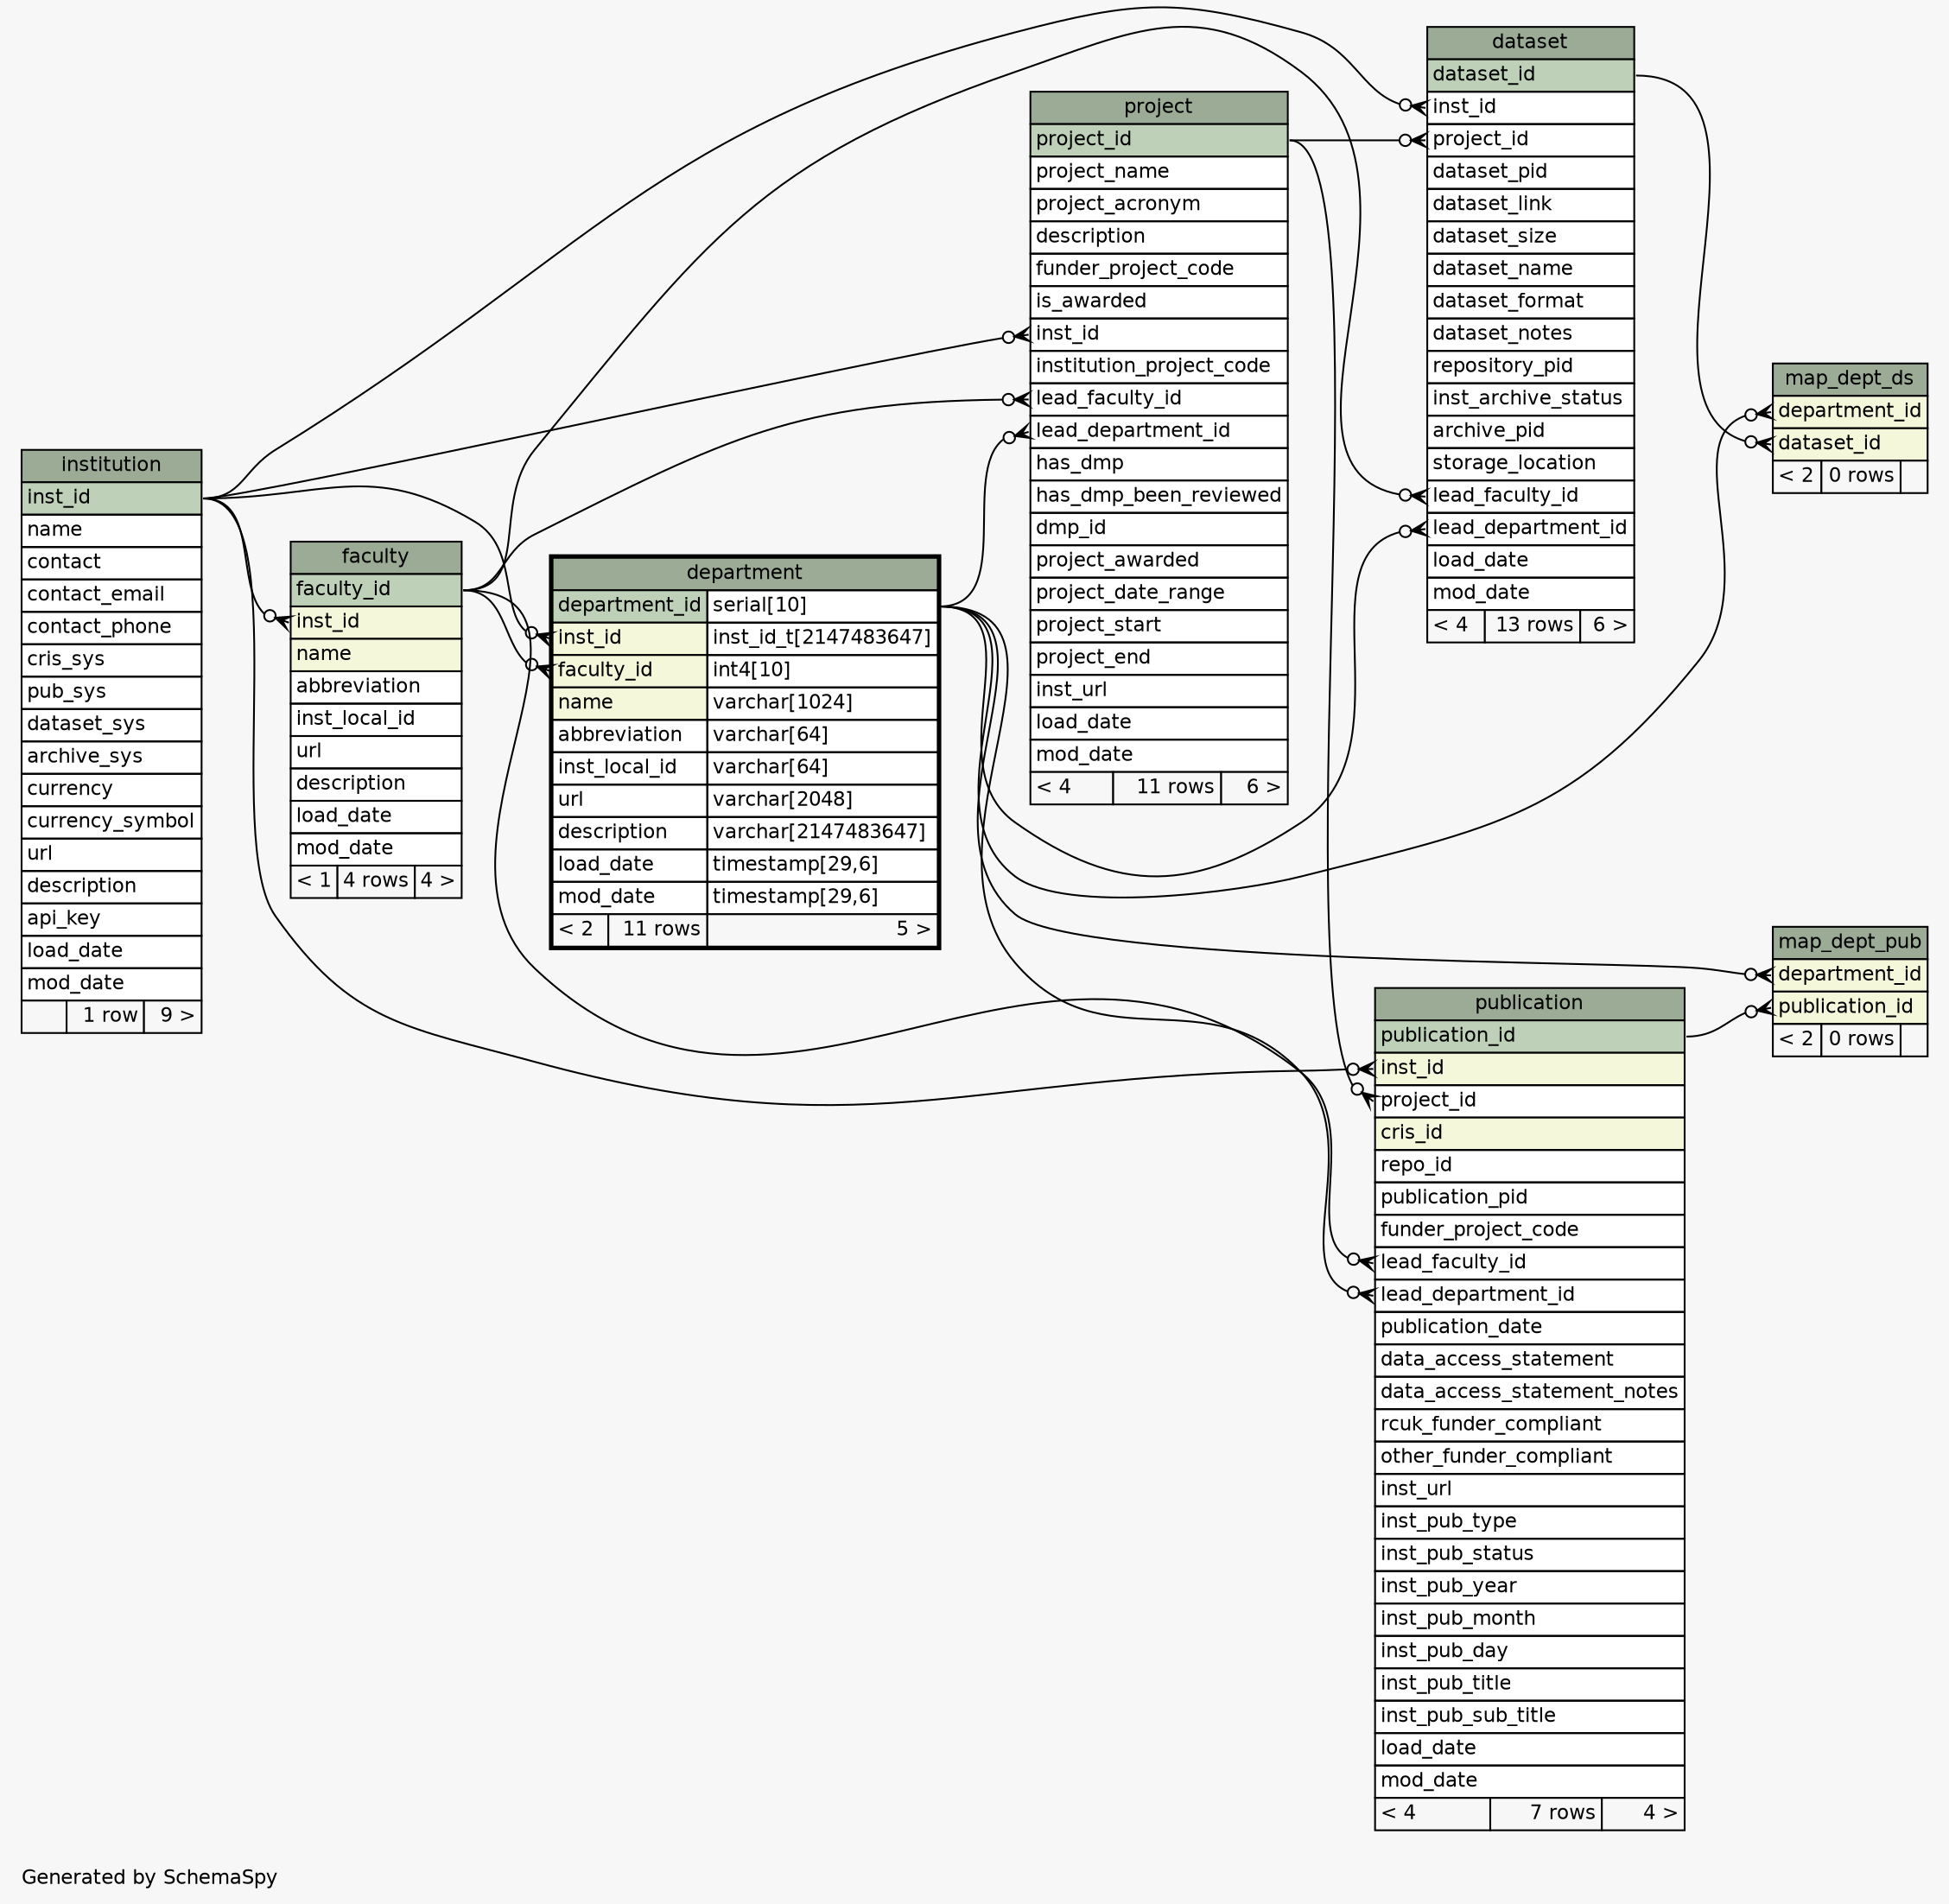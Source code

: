 // dot 2.36.0 on Linux 3.13.0-63-generic
// SchemaSpy rev 590
digraph "oneDegreeRelationshipsDiagram" {
  graph [
    rankdir="RL"
    bgcolor="#f7f7f7"
    label="\nGenerated by SchemaSpy"
    labeljust="l"
    nodesep="0.18"
    ranksep="0.46"
    fontname="Helvetica"
    fontsize="11"
  ];
  node [
    fontname="Helvetica"
    fontsize="11"
    shape="plaintext"
  ];
  edge [
    arrowsize="0.8"
  ];
  "dataset":"inst_id":w -> "institution":"inst_id":e [arrowhead=none dir=back arrowtail=crowodot];
  "dataset":"lead_department_id":w -> "department":"department_id.type":e [arrowhead=none dir=back arrowtail=crowodot];
  "dataset":"lead_faculty_id":w -> "faculty":"faculty_id":e [arrowhead=none dir=back arrowtail=crowodot];
  "dataset":"project_id":w -> "project":"project_id":e [arrowhead=none dir=back arrowtail=crowodot];
  "department":"faculty_id":w -> "faculty":"faculty_id":e [arrowhead=none dir=back arrowtail=crowodot];
  "department":"inst_id":w -> "institution":"inst_id":e [arrowhead=none dir=back arrowtail=crowodot];
  "faculty":"inst_id":w -> "institution":"inst_id":e [arrowhead=none dir=back arrowtail=crowodot];
  "map_dept_ds":"dataset_id":w -> "dataset":"dataset_id":e [arrowhead=none dir=back arrowtail=crowodot];
  "map_dept_ds":"department_id":w -> "department":"department_id.type":e [arrowhead=none dir=back arrowtail=crowodot];
  "map_dept_pub":"department_id":w -> "department":"department_id.type":e [arrowhead=none dir=back arrowtail=crowodot];
  "map_dept_pub":"publication_id":w -> "publication":"publication_id":e [arrowhead=none dir=back arrowtail=crowodot];
  "project":"inst_id":w -> "institution":"inst_id":e [arrowhead=none dir=back arrowtail=crowodot];
  "project":"lead_department_id":w -> "department":"department_id.type":e [arrowhead=none dir=back arrowtail=crowodot];
  "project":"lead_faculty_id":w -> "faculty":"faculty_id":e [arrowhead=none dir=back arrowtail=crowodot];
  "publication":"inst_id":w -> "institution":"inst_id":e [arrowhead=none dir=back arrowtail=crowodot];
  "publication":"lead_department_id":w -> "department":"department_id.type":e [arrowhead=none dir=back arrowtail=crowodot];
  "publication":"lead_faculty_id":w -> "faculty":"faculty_id":e [arrowhead=none dir=back arrowtail=crowodot];
  "publication":"project_id":w -> "project":"project_id":e [arrowhead=none dir=back arrowtail=crowodot];
  "dataset" [
    label=<
    <TABLE BORDER="0" CELLBORDER="1" CELLSPACING="0" BGCOLOR="#ffffff">
      <TR><TD COLSPAN="3" BGCOLOR="#9bab96" ALIGN="CENTER">dataset</TD></TR>
      <TR><TD PORT="dataset_id" COLSPAN="3" BGCOLOR="#bed1b8" ALIGN="LEFT">dataset_id</TD></TR>
      <TR><TD PORT="inst_id" COLSPAN="3" ALIGN="LEFT">inst_id</TD></TR>
      <TR><TD PORT="project_id" COLSPAN="3" ALIGN="LEFT">project_id</TD></TR>
      <TR><TD PORT="dataset_pid" COLSPAN="3" ALIGN="LEFT">dataset_pid</TD></TR>
      <TR><TD PORT="dataset_link" COLSPAN="3" ALIGN="LEFT">dataset_link</TD></TR>
      <TR><TD PORT="dataset_size" COLSPAN="3" ALIGN="LEFT">dataset_size</TD></TR>
      <TR><TD PORT="dataset_name" COLSPAN="3" ALIGN="LEFT">dataset_name</TD></TR>
      <TR><TD PORT="dataset_format" COLSPAN="3" ALIGN="LEFT">dataset_format</TD></TR>
      <TR><TD PORT="dataset_notes" COLSPAN="3" ALIGN="LEFT">dataset_notes</TD></TR>
      <TR><TD PORT="repository_pid" COLSPAN="3" ALIGN="LEFT">repository_pid</TD></TR>
      <TR><TD PORT="inst_archive_status" COLSPAN="3" ALIGN="LEFT">inst_archive_status</TD></TR>
      <TR><TD PORT="archive_pid" COLSPAN="3" ALIGN="LEFT">archive_pid</TD></TR>
      <TR><TD PORT="storage_location" COLSPAN="3" ALIGN="LEFT">storage_location</TD></TR>
      <TR><TD PORT="lead_faculty_id" COLSPAN="3" ALIGN="LEFT">lead_faculty_id</TD></TR>
      <TR><TD PORT="lead_department_id" COLSPAN="3" ALIGN="LEFT">lead_department_id</TD></TR>
      <TR><TD PORT="load_date" COLSPAN="3" ALIGN="LEFT">load_date</TD></TR>
      <TR><TD PORT="mod_date" COLSPAN="3" ALIGN="LEFT">mod_date</TD></TR>
      <TR><TD ALIGN="LEFT" BGCOLOR="#f7f7f7">&lt; 4</TD><TD ALIGN="RIGHT" BGCOLOR="#f7f7f7">13 rows</TD><TD ALIGN="RIGHT" BGCOLOR="#f7f7f7">6 &gt;</TD></TR>
    </TABLE>>
    URL="dataset.html"
    tooltip="dataset"
  ];
  "department" [
    label=<
    <TABLE BORDER="2" CELLBORDER="1" CELLSPACING="0" BGCOLOR="#ffffff">
      <TR><TD COLSPAN="3" BGCOLOR="#9bab96" ALIGN="CENTER">department</TD></TR>
      <TR><TD PORT="department_id" COLSPAN="2" BGCOLOR="#bed1b8" ALIGN="LEFT">department_id</TD><TD PORT="department_id.type" ALIGN="LEFT">serial[10]</TD></TR>
      <TR><TD PORT="inst_id" COLSPAN="2" BGCOLOR="#f4f7da" ALIGN="LEFT">inst_id</TD><TD PORT="inst_id.type" ALIGN="LEFT">inst_id_t[2147483647]</TD></TR>
      <TR><TD PORT="faculty_id" COLSPAN="2" BGCOLOR="#f4f7da" ALIGN="LEFT">faculty_id</TD><TD PORT="faculty_id.type" ALIGN="LEFT">int4[10]</TD></TR>
      <TR><TD PORT="name" COLSPAN="2" BGCOLOR="#f4f7da" ALIGN="LEFT">name</TD><TD PORT="name.type" ALIGN="LEFT">varchar[1024]</TD></TR>
      <TR><TD PORT="abbreviation" COLSPAN="2" ALIGN="LEFT">abbreviation</TD><TD PORT="abbreviation.type" ALIGN="LEFT">varchar[64]</TD></TR>
      <TR><TD PORT="inst_local_id" COLSPAN="2" ALIGN="LEFT">inst_local_id</TD><TD PORT="inst_local_id.type" ALIGN="LEFT">varchar[64]</TD></TR>
      <TR><TD PORT="url" COLSPAN="2" ALIGN="LEFT">url</TD><TD PORT="url.type" ALIGN="LEFT">varchar[2048]</TD></TR>
      <TR><TD PORT="description" COLSPAN="2" ALIGN="LEFT">description</TD><TD PORT="description.type" ALIGN="LEFT">varchar[2147483647]</TD></TR>
      <TR><TD PORT="load_date" COLSPAN="2" ALIGN="LEFT">load_date</TD><TD PORT="load_date.type" ALIGN="LEFT">timestamp[29,6]</TD></TR>
      <TR><TD PORT="mod_date" COLSPAN="2" ALIGN="LEFT">mod_date</TD><TD PORT="mod_date.type" ALIGN="LEFT">timestamp[29,6]</TD></TR>
      <TR><TD ALIGN="LEFT" BGCOLOR="#f7f7f7">&lt; 2</TD><TD ALIGN="RIGHT" BGCOLOR="#f7f7f7">11 rows</TD><TD ALIGN="RIGHT" BGCOLOR="#f7f7f7">5 &gt;</TD></TR>
    </TABLE>>
    URL="department.html"
    tooltip="department"
  ];
  "faculty" [
    label=<
    <TABLE BORDER="0" CELLBORDER="1" CELLSPACING="0" BGCOLOR="#ffffff">
      <TR><TD COLSPAN="3" BGCOLOR="#9bab96" ALIGN="CENTER">faculty</TD></TR>
      <TR><TD PORT="faculty_id" COLSPAN="3" BGCOLOR="#bed1b8" ALIGN="LEFT">faculty_id</TD></TR>
      <TR><TD PORT="inst_id" COLSPAN="3" BGCOLOR="#f4f7da" ALIGN="LEFT">inst_id</TD></TR>
      <TR><TD PORT="name" COLSPAN="3" BGCOLOR="#f4f7da" ALIGN="LEFT">name</TD></TR>
      <TR><TD PORT="abbreviation" COLSPAN="3" ALIGN="LEFT">abbreviation</TD></TR>
      <TR><TD PORT="inst_local_id" COLSPAN="3" ALIGN="LEFT">inst_local_id</TD></TR>
      <TR><TD PORT="url" COLSPAN="3" ALIGN="LEFT">url</TD></TR>
      <TR><TD PORT="description" COLSPAN="3" ALIGN="LEFT">description</TD></TR>
      <TR><TD PORT="load_date" COLSPAN="3" ALIGN="LEFT">load_date</TD></TR>
      <TR><TD PORT="mod_date" COLSPAN="3" ALIGN="LEFT">mod_date</TD></TR>
      <TR><TD ALIGN="LEFT" BGCOLOR="#f7f7f7">&lt; 1</TD><TD ALIGN="RIGHT" BGCOLOR="#f7f7f7">4 rows</TD><TD ALIGN="RIGHT" BGCOLOR="#f7f7f7">4 &gt;</TD></TR>
    </TABLE>>
    URL="faculty.html"
    tooltip="faculty"
  ];
  "institution" [
    label=<
    <TABLE BORDER="0" CELLBORDER="1" CELLSPACING="0" BGCOLOR="#ffffff">
      <TR><TD COLSPAN="3" BGCOLOR="#9bab96" ALIGN="CENTER">institution</TD></TR>
      <TR><TD PORT="inst_id" COLSPAN="3" BGCOLOR="#bed1b8" ALIGN="LEFT">inst_id</TD></TR>
      <TR><TD PORT="name" COLSPAN="3" ALIGN="LEFT">name</TD></TR>
      <TR><TD PORT="contact" COLSPAN="3" ALIGN="LEFT">contact</TD></TR>
      <TR><TD PORT="contact_email" COLSPAN="3" ALIGN="LEFT">contact_email</TD></TR>
      <TR><TD PORT="contact_phone" COLSPAN="3" ALIGN="LEFT">contact_phone</TD></TR>
      <TR><TD PORT="cris_sys" COLSPAN="3" ALIGN="LEFT">cris_sys</TD></TR>
      <TR><TD PORT="pub_sys" COLSPAN="3" ALIGN="LEFT">pub_sys</TD></TR>
      <TR><TD PORT="dataset_sys" COLSPAN="3" ALIGN="LEFT">dataset_sys</TD></TR>
      <TR><TD PORT="archive_sys" COLSPAN="3" ALIGN="LEFT">archive_sys</TD></TR>
      <TR><TD PORT="currency" COLSPAN="3" ALIGN="LEFT">currency</TD></TR>
      <TR><TD PORT="currency_symbol" COLSPAN="3" ALIGN="LEFT">currency_symbol</TD></TR>
      <TR><TD PORT="url" COLSPAN="3" ALIGN="LEFT">url</TD></TR>
      <TR><TD PORT="description" COLSPAN="3" ALIGN="LEFT">description</TD></TR>
      <TR><TD PORT="api_key" COLSPAN="3" ALIGN="LEFT">api_key</TD></TR>
      <TR><TD PORT="load_date" COLSPAN="3" ALIGN="LEFT">load_date</TD></TR>
      <TR><TD PORT="mod_date" COLSPAN="3" ALIGN="LEFT">mod_date</TD></TR>
      <TR><TD ALIGN="LEFT" BGCOLOR="#f7f7f7">  </TD><TD ALIGN="RIGHT" BGCOLOR="#f7f7f7">1 row</TD><TD ALIGN="RIGHT" BGCOLOR="#f7f7f7">9 &gt;</TD></TR>
    </TABLE>>
    URL="institution.html"
    tooltip="institution"
  ];
  "map_dept_ds" [
    label=<
    <TABLE BORDER="0" CELLBORDER="1" CELLSPACING="0" BGCOLOR="#ffffff">
      <TR><TD COLSPAN="3" BGCOLOR="#9bab96" ALIGN="CENTER">map_dept_ds</TD></TR>
      <TR><TD PORT="department_id" COLSPAN="3" BGCOLOR="#f4f7da" ALIGN="LEFT">department_id</TD></TR>
      <TR><TD PORT="dataset_id" COLSPAN="3" BGCOLOR="#f4f7da" ALIGN="LEFT">dataset_id</TD></TR>
      <TR><TD ALIGN="LEFT" BGCOLOR="#f7f7f7">&lt; 2</TD><TD ALIGN="RIGHT" BGCOLOR="#f7f7f7">0 rows</TD><TD ALIGN="RIGHT" BGCOLOR="#f7f7f7">  </TD></TR>
    </TABLE>>
    URL="map_dept_ds.html"
    tooltip="map_dept_ds"
  ];
  "map_dept_pub" [
    label=<
    <TABLE BORDER="0" CELLBORDER="1" CELLSPACING="0" BGCOLOR="#ffffff">
      <TR><TD COLSPAN="3" BGCOLOR="#9bab96" ALIGN="CENTER">map_dept_pub</TD></TR>
      <TR><TD PORT="department_id" COLSPAN="3" BGCOLOR="#f4f7da" ALIGN="LEFT">department_id</TD></TR>
      <TR><TD PORT="publication_id" COLSPAN="3" BGCOLOR="#f4f7da" ALIGN="LEFT">publication_id</TD></TR>
      <TR><TD ALIGN="LEFT" BGCOLOR="#f7f7f7">&lt; 2</TD><TD ALIGN="RIGHT" BGCOLOR="#f7f7f7">0 rows</TD><TD ALIGN="RIGHT" BGCOLOR="#f7f7f7">  </TD></TR>
    </TABLE>>
    URL="map_dept_pub.html"
    tooltip="map_dept_pub"
  ];
  "project" [
    label=<
    <TABLE BORDER="0" CELLBORDER="1" CELLSPACING="0" BGCOLOR="#ffffff">
      <TR><TD COLSPAN="3" BGCOLOR="#9bab96" ALIGN="CENTER">project</TD></TR>
      <TR><TD PORT="project_id" COLSPAN="3" BGCOLOR="#bed1b8" ALIGN="LEFT">project_id</TD></TR>
      <TR><TD PORT="project_name" COLSPAN="3" ALIGN="LEFT">project_name</TD></TR>
      <TR><TD PORT="project_acronym" COLSPAN="3" ALIGN="LEFT">project_acronym</TD></TR>
      <TR><TD PORT="description" COLSPAN="3" ALIGN="LEFT">description</TD></TR>
      <TR><TD PORT="funder_project_code" COLSPAN="3" ALIGN="LEFT">funder_project_code</TD></TR>
      <TR><TD PORT="is_awarded" COLSPAN="3" ALIGN="LEFT">is_awarded</TD></TR>
      <TR><TD PORT="inst_id" COLSPAN="3" ALIGN="LEFT">inst_id</TD></TR>
      <TR><TD PORT="institution_project_code" COLSPAN="3" ALIGN="LEFT">institution_project_code</TD></TR>
      <TR><TD PORT="lead_faculty_id" COLSPAN="3" ALIGN="LEFT">lead_faculty_id</TD></TR>
      <TR><TD PORT="lead_department_id" COLSPAN="3" ALIGN="LEFT">lead_department_id</TD></TR>
      <TR><TD PORT="has_dmp" COLSPAN="3" ALIGN="LEFT">has_dmp</TD></TR>
      <TR><TD PORT="has_dmp_been_reviewed" COLSPAN="3" ALIGN="LEFT">has_dmp_been_reviewed</TD></TR>
      <TR><TD PORT="dmp_id" COLSPAN="3" ALIGN="LEFT">dmp_id</TD></TR>
      <TR><TD PORT="project_awarded" COLSPAN="3" ALIGN="LEFT">project_awarded</TD></TR>
      <TR><TD PORT="project_date_range" COLSPAN="3" ALIGN="LEFT">project_date_range</TD></TR>
      <TR><TD PORT="project_start" COLSPAN="3" ALIGN="LEFT">project_start</TD></TR>
      <TR><TD PORT="project_end" COLSPAN="3" ALIGN="LEFT">project_end</TD></TR>
      <TR><TD PORT="inst_url" COLSPAN="3" ALIGN="LEFT">inst_url</TD></TR>
      <TR><TD PORT="load_date" COLSPAN="3" ALIGN="LEFT">load_date</TD></TR>
      <TR><TD PORT="mod_date" COLSPAN="3" ALIGN="LEFT">mod_date</TD></TR>
      <TR><TD ALIGN="LEFT" BGCOLOR="#f7f7f7">&lt; 4</TD><TD ALIGN="RIGHT" BGCOLOR="#f7f7f7">11 rows</TD><TD ALIGN="RIGHT" BGCOLOR="#f7f7f7">6 &gt;</TD></TR>
    </TABLE>>
    URL="project.html"
    tooltip="project"
  ];
  "publication" [
    label=<
    <TABLE BORDER="0" CELLBORDER="1" CELLSPACING="0" BGCOLOR="#ffffff">
      <TR><TD COLSPAN="3" BGCOLOR="#9bab96" ALIGN="CENTER">publication</TD></TR>
      <TR><TD PORT="publication_id" COLSPAN="3" BGCOLOR="#bed1b8" ALIGN="LEFT">publication_id</TD></TR>
      <TR><TD PORT="inst_id" COLSPAN="3" BGCOLOR="#f4f7da" ALIGN="LEFT">inst_id</TD></TR>
      <TR><TD PORT="project_id" COLSPAN="3" ALIGN="LEFT">project_id</TD></TR>
      <TR><TD PORT="cris_id" COLSPAN="3" BGCOLOR="#f4f7da" ALIGN="LEFT">cris_id</TD></TR>
      <TR><TD PORT="repo_id" COLSPAN="3" ALIGN="LEFT">repo_id</TD></TR>
      <TR><TD PORT="publication_pid" COLSPAN="3" ALIGN="LEFT">publication_pid</TD></TR>
      <TR><TD PORT="funder_project_code" COLSPAN="3" ALIGN="LEFT">funder_project_code</TD></TR>
      <TR><TD PORT="lead_faculty_id" COLSPAN="3" ALIGN="LEFT">lead_faculty_id</TD></TR>
      <TR><TD PORT="lead_department_id" COLSPAN="3" ALIGN="LEFT">lead_department_id</TD></TR>
      <TR><TD PORT="publication_date" COLSPAN="3" ALIGN="LEFT">publication_date</TD></TR>
      <TR><TD PORT="data_access_statement" COLSPAN="3" ALIGN="LEFT">data_access_statement</TD></TR>
      <TR><TD PORT="data_access_statement_notes" COLSPAN="3" ALIGN="LEFT">data_access_statement_notes</TD></TR>
      <TR><TD PORT="rcuk_funder_compliant" COLSPAN="3" ALIGN="LEFT">rcuk_funder_compliant</TD></TR>
      <TR><TD PORT="other_funder_compliant" COLSPAN="3" ALIGN="LEFT">other_funder_compliant</TD></TR>
      <TR><TD PORT="inst_url" COLSPAN="3" ALIGN="LEFT">inst_url</TD></TR>
      <TR><TD PORT="inst_pub_type" COLSPAN="3" ALIGN="LEFT">inst_pub_type</TD></TR>
      <TR><TD PORT="inst_pub_status" COLSPAN="3" ALIGN="LEFT">inst_pub_status</TD></TR>
      <TR><TD PORT="inst_pub_year" COLSPAN="3" ALIGN="LEFT">inst_pub_year</TD></TR>
      <TR><TD PORT="inst_pub_month" COLSPAN="3" ALIGN="LEFT">inst_pub_month</TD></TR>
      <TR><TD PORT="inst_pub_day" COLSPAN="3" ALIGN="LEFT">inst_pub_day</TD></TR>
      <TR><TD PORT="inst_pub_title" COLSPAN="3" ALIGN="LEFT">inst_pub_title</TD></TR>
      <TR><TD PORT="inst_pub_sub_title" COLSPAN="3" ALIGN="LEFT">inst_pub_sub_title</TD></TR>
      <TR><TD PORT="load_date" COLSPAN="3" ALIGN="LEFT">load_date</TD></TR>
      <TR><TD PORT="mod_date" COLSPAN="3" ALIGN="LEFT">mod_date</TD></TR>
      <TR><TD ALIGN="LEFT" BGCOLOR="#f7f7f7">&lt; 4</TD><TD ALIGN="RIGHT" BGCOLOR="#f7f7f7">7 rows</TD><TD ALIGN="RIGHT" BGCOLOR="#f7f7f7">4 &gt;</TD></TR>
    </TABLE>>
    URL="publication.html"
    tooltip="publication"
  ];
}
